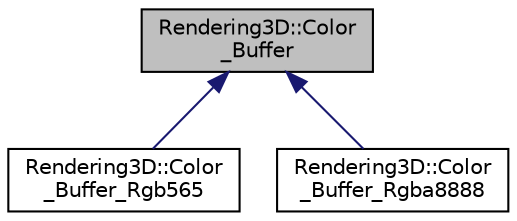 digraph "Rendering3D::Color_Buffer"
{
 // LATEX_PDF_SIZE
  edge [fontname="Helvetica",fontsize="10",labelfontname="Helvetica",labelfontsize="10"];
  node [fontname="Helvetica",fontsize="10",shape=record];
  Node1 [label="Rendering3D::Color\l_Buffer",height=0.2,width=0.4,color="black", fillcolor="grey75", style="filled", fontcolor="black",tooltip=" "];
  Node1 -> Node2 [dir="back",color="midnightblue",fontsize="10",style="solid",fontname="Helvetica"];
  Node2 [label="Rendering3D::Color\l_Buffer_Rgb565",height=0.2,width=0.4,color="black", fillcolor="white", style="filled",URL="$class_rendering3_d_1_1_color___buffer___rgb565.html",tooltip=" "];
  Node1 -> Node3 [dir="back",color="midnightblue",fontsize="10",style="solid",fontname="Helvetica"];
  Node3 [label="Rendering3D::Color\l_Buffer_Rgba8888",height=0.2,width=0.4,color="black", fillcolor="white", style="filled",URL="$class_rendering3_d_1_1_color___buffer___rgba8888.html",tooltip=" "];
}
